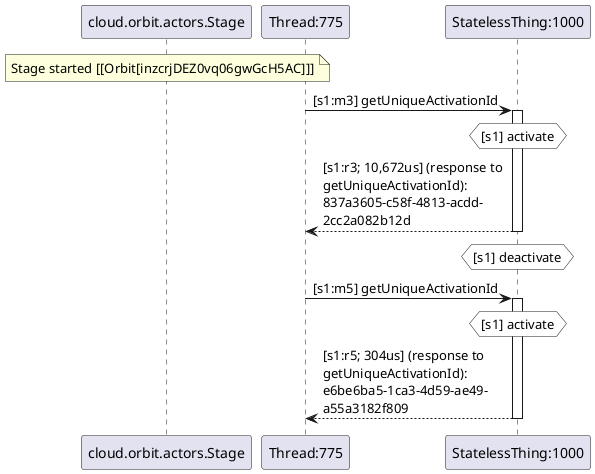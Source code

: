 @startuml
note over "cloud.orbit.actors.Stage": Stage started [[Orbit[inzcrjDEZ0vq06gwGcH5AC]]]
"Thread:775" -> "StatelessThing:1000" : [s1:m3] getUniqueActivationId
activate "StatelessThing:1000"
hnote over "StatelessThing:1000" #white : [s1] activate
"StatelessThing:1000" --> "Thread:775" : [s1:r3; 10,672us] (response to \ngetUniqueActivationId): \n837a3605-c58f-4813-acdd-\n2cc2a082b12d
deactivate "StatelessThing:1000"
hnote over "StatelessThing:1000" #white : [s1] deactivate
"Thread:775" -> "StatelessThing:1000" : [s1:m5] getUniqueActivationId
activate "StatelessThing:1000"
hnote over "StatelessThing:1000" #white : [s1] activate
"StatelessThing:1000" --> "Thread:775" : [s1:r5; 304us] (response to \ngetUniqueActivationId): \ne6be6ba5-1ca3-4d59-ae49-\na55a3182f809
deactivate "StatelessThing:1000"
@enduml

